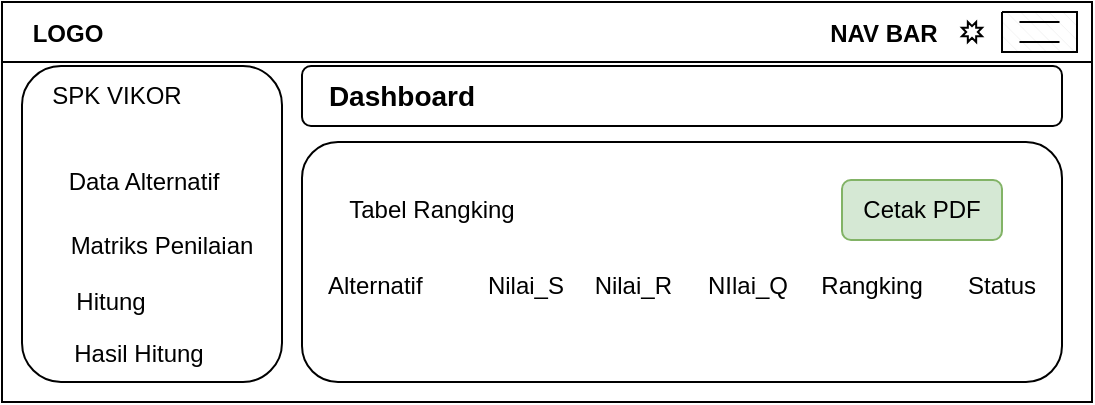 <mxfile version="26.0.15">
  <diagram name="Page-1" id="zuuNjo8kSxthuovGV8lq">
    <mxGraphModel dx="880" dy="542" grid="1" gridSize="10" guides="1" tooltips="1" connect="1" arrows="1" fold="1" page="1" pageScale="1" pageWidth="850" pageHeight="1100" math="0" shadow="0">
      <root>
        <mxCell id="0" />
        <mxCell id="1" parent="0" />
        <mxCell id="1j4_ckyO-vhhLIMpTMHi-1" value="    LOGO                                                                                                             NAV BAR" style="swimlane;align=left;startSize=30;" vertex="1" parent="1">
          <mxGeometry x="180" y="120" width="545" height="200" as="geometry" />
        </mxCell>
        <mxCell id="1j4_ckyO-vhhLIMpTMHi-2" value="" style="rounded=1;whiteSpace=wrap;html=1;" vertex="1" parent="1j4_ckyO-vhhLIMpTMHi-1">
          <mxGeometry x="150" y="32" width="380" height="30" as="geometry" />
        </mxCell>
        <mxCell id="1j4_ckyO-vhhLIMpTMHi-3" value="" style="rounded=1;whiteSpace=wrap;html=1;" vertex="1" parent="1j4_ckyO-vhhLIMpTMHi-1">
          <mxGeometry x="10" y="32" width="130" height="158" as="geometry" />
        </mxCell>
        <mxCell id="1j4_ckyO-vhhLIMpTMHi-4" value="" style="verticalLabelPosition=bottom;verticalAlign=top;html=1;shape=mxgraph.basic.patternFillRect;fillStyle=diagRev;step=5;fillStrokeWidth=0.2;fillStrokeColor=#dddddd;align=right;" vertex="1" parent="1j4_ckyO-vhhLIMpTMHi-1">
          <mxGeometry x="500" y="5" width="37.5" height="20" as="geometry" />
        </mxCell>
        <mxCell id="1j4_ckyO-vhhLIMpTMHi-5" value="" style="endArrow=none;html=1;rounded=0;" edge="1" parent="1j4_ckyO-vhhLIMpTMHi-1">
          <mxGeometry relative="1" as="geometry">
            <mxPoint x="508.75" y="10" as="sourcePoint" />
            <mxPoint x="528.75" y="10" as="targetPoint" />
          </mxGeometry>
        </mxCell>
        <mxCell id="1j4_ckyO-vhhLIMpTMHi-6" value="" style="verticalLabelPosition=bottom;verticalAlign=top;html=1;shape=mxgraph.basic.8_point_star" vertex="1" parent="1j4_ckyO-vhhLIMpTMHi-1">
          <mxGeometry x="480" y="10" width="10" height="10" as="geometry" />
        </mxCell>
        <mxCell id="1j4_ckyO-vhhLIMpTMHi-7" value="" style="endArrow=none;html=1;rounded=0;" edge="1" parent="1j4_ckyO-vhhLIMpTMHi-1">
          <mxGeometry relative="1" as="geometry">
            <mxPoint x="508.75" y="20" as="sourcePoint" />
            <mxPoint x="528.75" y="20" as="targetPoint" />
          </mxGeometry>
        </mxCell>
        <mxCell id="1j4_ckyO-vhhLIMpTMHi-8" value="&lt;b&gt;Dashboard&lt;/b&gt;" style="text;html=1;align=center;verticalAlign=middle;whiteSpace=wrap;rounded=0;fontSize=14;" vertex="1" parent="1j4_ckyO-vhhLIMpTMHi-1">
          <mxGeometry x="150" y="32" width="100" height="30" as="geometry" />
        </mxCell>
        <mxCell id="1j4_ckyO-vhhLIMpTMHi-9" value="SPK VIKOR" style="text;html=1;align=center;verticalAlign=middle;whiteSpace=wrap;rounded=0;" vertex="1" parent="1j4_ckyO-vhhLIMpTMHi-1">
          <mxGeometry x="20" y="37" width="75" height="20" as="geometry" />
        </mxCell>
        <mxCell id="1j4_ckyO-vhhLIMpTMHi-11" value="Matriks Penilaian" style="text;html=1;align=center;verticalAlign=middle;whiteSpace=wrap;rounded=0;" vertex="1" parent="1j4_ckyO-vhhLIMpTMHi-1">
          <mxGeometry x="30.5" y="112" width="97.5" height="20" as="geometry" />
        </mxCell>
        <mxCell id="1j4_ckyO-vhhLIMpTMHi-12" value="Data Alternatif" style="text;html=1;align=center;verticalAlign=middle;whiteSpace=wrap;rounded=0;" vertex="1" parent="1j4_ckyO-vhhLIMpTMHi-1">
          <mxGeometry x="30.5" y="80" width="80" height="20" as="geometry" />
        </mxCell>
        <mxCell id="1j4_ckyO-vhhLIMpTMHi-14" value="Hitung" style="text;html=1;align=center;verticalAlign=middle;whiteSpace=wrap;rounded=0;" vertex="1" parent="1j4_ckyO-vhhLIMpTMHi-1">
          <mxGeometry x="17" y="140" width="75" height="20" as="geometry" />
        </mxCell>
        <mxCell id="1j4_ckyO-vhhLIMpTMHi-15" value="Hasil Hitung" style="text;html=1;align=center;verticalAlign=middle;whiteSpace=wrap;rounded=0;" vertex="1" parent="1j4_ckyO-vhhLIMpTMHi-1">
          <mxGeometry x="30.5" y="166" width="75" height="20" as="geometry" />
        </mxCell>
        <mxCell id="1j4_ckyO-vhhLIMpTMHi-31" value="" style="rounded=1;whiteSpace=wrap;html=1;" vertex="1" parent="1j4_ckyO-vhhLIMpTMHi-1">
          <mxGeometry x="150" y="70" width="380" height="120" as="geometry" />
        </mxCell>
        <mxCell id="1j4_ckyO-vhhLIMpTMHi-32" value="Alternatif&amp;nbsp;&lt;span style=&quot;white-space: pre;&quot;&gt;&#x9;&lt;span style=&quot;white-space: pre;&quot;&gt;&#x9;&lt;/span&gt;&lt;/span&gt;Nilai_S &lt;span style=&quot;white-space: pre;&quot;&gt;&#x9;&lt;/span&gt;Nilai_R&lt;span style=&quot;white-space: pre;&quot;&gt;&#x9;&lt;/span&gt; NIlai_Q&lt;span style=&quot;white-space: pre;&quot;&gt;&#x9;&lt;/span&gt;&amp;nbsp; Rangking &lt;span style=&quot;white-space: pre;&quot;&gt;&#x9;&lt;/span&gt;Status" style="text;html=1;align=center;verticalAlign=middle;whiteSpace=wrap;rounded=0;" vertex="1" parent="1j4_ckyO-vhhLIMpTMHi-1">
          <mxGeometry x="160" y="132" width="360" height="20" as="geometry" />
        </mxCell>
        <mxCell id="1j4_ckyO-vhhLIMpTMHi-33" value="Tabel Rangking" style="text;html=1;align=center;verticalAlign=middle;whiteSpace=wrap;rounded=0;" vertex="1" parent="1j4_ckyO-vhhLIMpTMHi-1">
          <mxGeometry x="170" y="92.5" width="90" height="23" as="geometry" />
        </mxCell>
        <mxCell id="1j4_ckyO-vhhLIMpTMHi-37" value="Cetak PDF" style="rounded=1;whiteSpace=wrap;html=1;fillColor=#d5e8d4;strokeColor=#82b366;" vertex="1" parent="1j4_ckyO-vhhLIMpTMHi-1">
          <mxGeometry x="420" y="89" width="80" height="30" as="geometry" />
        </mxCell>
      </root>
    </mxGraphModel>
  </diagram>
</mxfile>
